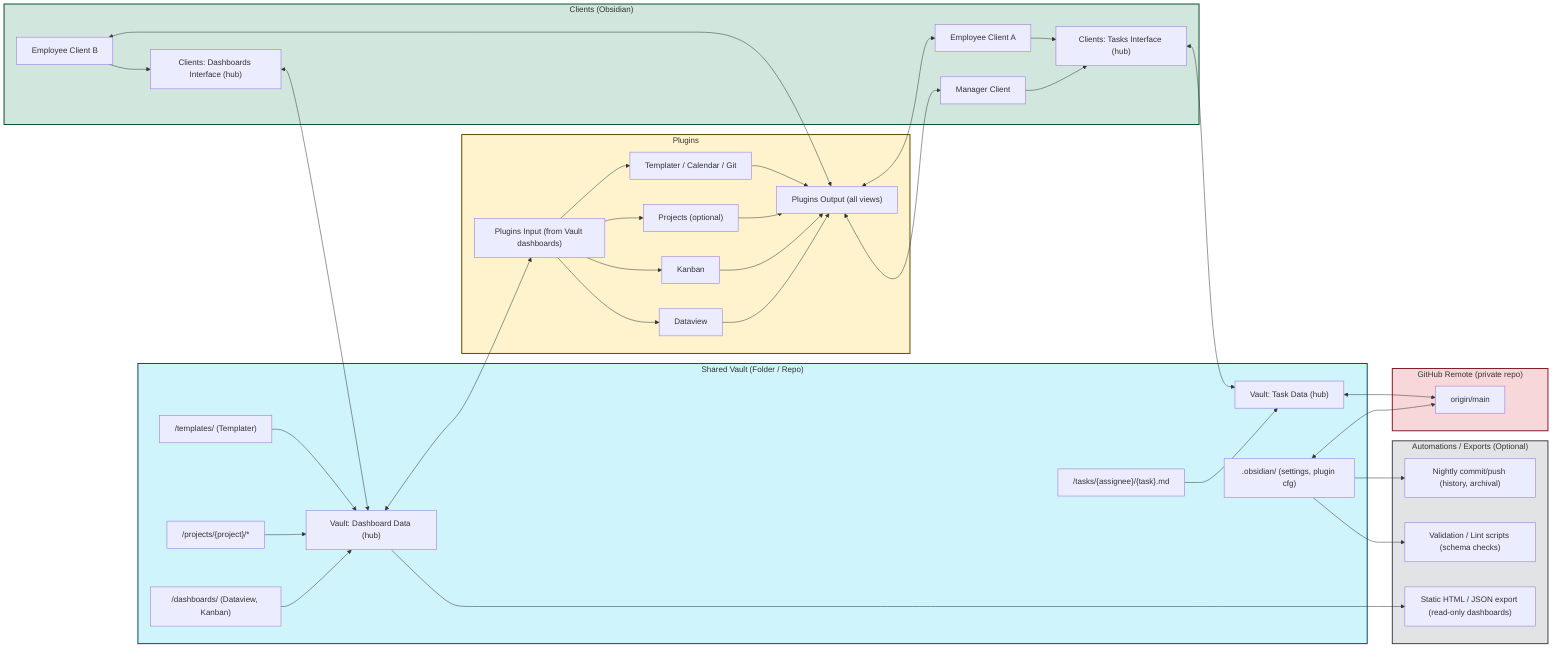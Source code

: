 flowchart LR
%% ==================== CONTAINERS ====================
subgraph C["Clients (Obsidian)"]
  MGR["Manager Client"]
  EMPA["Employee Client A"]
  EMPB["Employee Client B"]

  %% Local hubs
  C_TASKS_HUB["Clients: Tasks Interface (hub)"]
  C_DASH_HUB["Clients: Dashboards Interface (hub)"]

  MGR --> C_TASKS_HUB
  EMPA --> C_TASKS_HUB
  EMPB --> C_DASH_HUB
end

subgraph V["Shared Vault (Folder / Repo)"]
  V_TASKS["/tasks/{assignee}/{task}.md"]
  V_DASH["/dashboards/ (Dataview, Kanban)"]
  V_PROJ["/projects/{project}/*"]
  V_TMPL["/templates/ (Templater)"]
  V_CFG[".obsidian/ (settings, plugin cfg)"]

  V_TASKS_HUB["Vault: Task Data (hub)"]
  V_DASH_HUB["Vault: Dashboard Data (hub)"]

  V_TASKS --> V_TASKS_HUB
  V_DASH  --> V_DASH_HUB
  V_PROJ --> V_DASH_HUB
  V_TMPL --> V_DASH_HUB
end

subgraph P["Plugins"]
  P_IN["Plugins Input (from Vault dashboards)"]
  P_DV["Dataview"]
  P_KB["Kanban"]
  P_PRJ["Projects (optional)"]
  P_MISC["Templater / Calendar / Git"]
  P_OUT["Plugins Output (all views)"]

  P_IN --> P_DV
  P_IN --> P_KB
  P_IN --> P_PRJ
  P_IN --> P_MISC

  P_DV --> P_OUT
  P_KB --> P_OUT
  P_PRJ --> P_OUT
  P_MISC --> P_OUT
end

subgraph S["GitHub Remote (private repo)"]
  S_GIT["origin/main"]
end

subgraph A["Automations / Exports (Optional)"]
  A_CRON["Nightly commit/push (history, archival)"]
  A_LINT["Validation / Lint scripts (schema checks)"]
  A_EXP["Static HTML / JSON export (read-only dashboards)"]
end

%% ==================== CROSS-CONTAINER CONNECTIONS ====================
%% Bi-directional where needed
C_TASKS_HUB <--> V_TASKS_HUB
C_DASH_HUB  <--> V_DASH_HUB

V_DASH_HUB <--> P_IN

P_OUT <--> MGR
P_OUT <--> EMPA
P_OUT <--> EMPB

%% Vault <-> GitHub
V_CFG <--> S_GIT
V_TASKS_HUB <--> S_GIT

%% Vault -> Automations
V_CFG --> A_CRON
V_CFG --> A_LINT
V_DASH_HUB --> A_EXP

%% ==================== COLORS ====================
style C fill:#d1e7dd,stroke:#0f5132,stroke-width:2px
style V fill:#cff4fc,stroke:#055160,stroke-width:2px
style P fill:#fff3cd,stroke:#664d03,stroke-width:2px
style S fill:#f8d7da,stroke:#842029,stroke-width:2px
style A fill:#e2e3e5,stroke:#41464b,stroke-width:2px